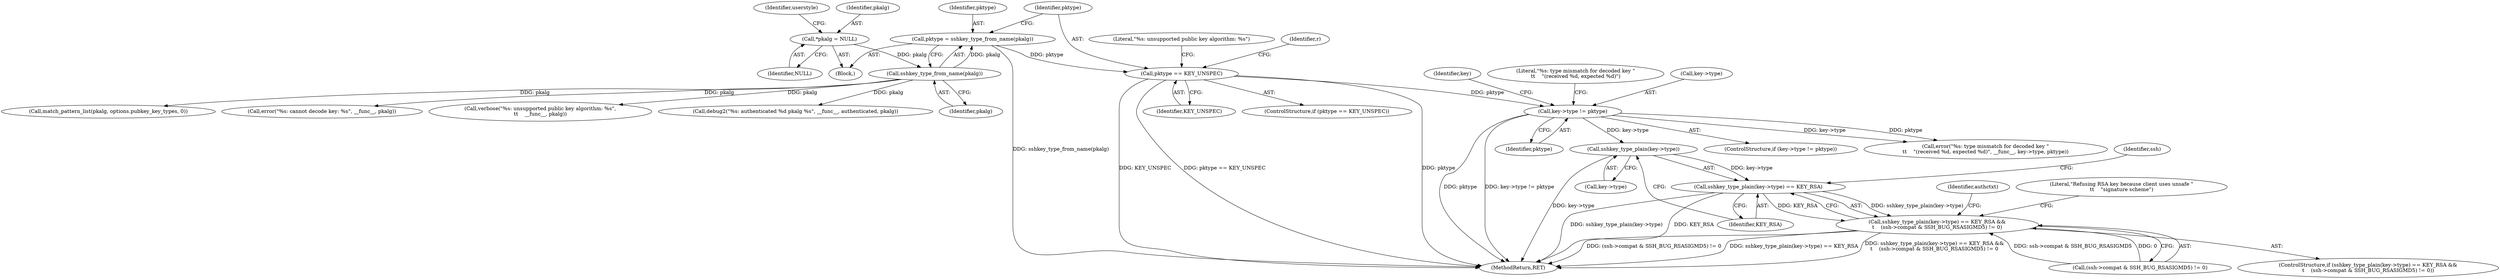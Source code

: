 digraph "0_src_779974d35b4859c07bc3cb8a12c74b43b0a7d1e0_1@pointer" {
"1000259" [label="(Call,sshkey_type_plain(key->type))"];
"1000242" [label="(Call,key->type != pktype)"];
"1000205" [label="(Call,pktype == KEY_UNSPEC)"];
"1000200" [label="(Call,pktype = sshkey_type_from_name(pkalg))"];
"1000202" [label="(Call,sshkey_type_from_name(pkalg))"];
"1000129" [label="(Call,*pkalg = NULL)"];
"1000258" [label="(Call,sshkey_type_plain(key->type) == KEY_RSA)"];
"1000257" [label="(Call,sshkey_type_plain(key->type) == KEY_RSA &&\n\t    (ssh->compat & SSH_BUG_RSASIGMD5) != 0)"];
"1000241" [label="(ControlStructure,if (key->type != pktype))"];
"1000206" [label="(Identifier,pktype)"];
"1000204" [label="(ControlStructure,if (pktype == KEY_UNSPEC))"];
"1000236" [label="(Call,error(\"%s: cannot decode key: %s\", __func__, pkalg))"];
"1000277" [label="(Identifier,authctxt)"];
"1000107" [label="(Block,)"];
"1000201" [label="(Identifier,pktype)"];
"1000130" [label="(Identifier,pkalg)"];
"1000248" [label="(Call,error(\"%s: type mismatch for decoded key \"\n\t\t    \"(received %d, expected %d)\", __func__, key->type, pktype))"];
"1000202" [label="(Call,sshkey_type_from_name(pkalg))"];
"1000702" [label="(MethodReturn,RET)"];
"1000242" [label="(Call,key->type != pktype)"];
"1000129" [label="(Call,*pkalg = NULL)"];
"1000259" [label="(Call,sshkey_type_plain(key->type))"];
"1000131" [label="(Identifier,NULL)"];
"1000263" [label="(Identifier,KEY_RSA)"];
"1000260" [label="(Call,key->type)"];
"1000205" [label="(Call,pktype == KEY_UNSPEC)"];
"1000200" [label="(Call,pktype = sshkey_type_from_name(pkalg))"];
"1000261" [label="(Identifier,key)"];
"1000209" [label="(Call,verbose(\"%s: unsupported public key algorithm: %s\",\n\t\t    __func__, pkalg))"];
"1000273" [label="(Literal,\"Refusing RSA key because client uses unsafe \"\n\t\t    \"signature scheme\")"];
"1000679" [label="(Call,debug2(\"%s: authenticated %d pkalg %s\", __func__, authenticated, pkalg))"];
"1000210" [label="(Literal,\"%s: unsupported public key algorithm: %s\")"];
"1000249" [label="(Literal,\"%s: type mismatch for decoded key \"\n\t\t    \"(received %d, expected %d)\")"];
"1000264" [label="(Call,(ssh->compat & SSH_BUG_RSASIGMD5) != 0)"];
"1000256" [label="(ControlStructure,if (sshkey_type_plain(key->type) == KEY_RSA &&\n\t    (ssh->compat & SSH_BUG_RSASIGMD5) != 0))"];
"1000267" [label="(Identifier,ssh)"];
"1000217" [label="(Identifier,r)"];
"1000203" [label="(Identifier,pkalg)"];
"1000246" [label="(Identifier,pktype)"];
"1000243" [label="(Call,key->type)"];
"1000257" [label="(Call,sshkey_type_plain(key->type) == KEY_RSA &&\n\t    (ssh->compat & SSH_BUG_RSASIGMD5) != 0)"];
"1000287" [label="(Call,match_pattern_list(pkalg, options.pubkey_key_types, 0))"];
"1000207" [label="(Identifier,KEY_UNSPEC)"];
"1000258" [label="(Call,sshkey_type_plain(key->type) == KEY_RSA)"];
"1000134" [label="(Identifier,userstyle)"];
"1000259" -> "1000258"  [label="AST: "];
"1000259" -> "1000260"  [label="CFG: "];
"1000260" -> "1000259"  [label="AST: "];
"1000263" -> "1000259"  [label="CFG: "];
"1000259" -> "1000702"  [label="DDG: key->type"];
"1000259" -> "1000258"  [label="DDG: key->type"];
"1000242" -> "1000259"  [label="DDG: key->type"];
"1000242" -> "1000241"  [label="AST: "];
"1000242" -> "1000246"  [label="CFG: "];
"1000243" -> "1000242"  [label="AST: "];
"1000246" -> "1000242"  [label="AST: "];
"1000249" -> "1000242"  [label="CFG: "];
"1000261" -> "1000242"  [label="CFG: "];
"1000242" -> "1000702"  [label="DDG: key->type != pktype"];
"1000242" -> "1000702"  [label="DDG: pktype"];
"1000205" -> "1000242"  [label="DDG: pktype"];
"1000242" -> "1000248"  [label="DDG: key->type"];
"1000242" -> "1000248"  [label="DDG: pktype"];
"1000205" -> "1000204"  [label="AST: "];
"1000205" -> "1000207"  [label="CFG: "];
"1000206" -> "1000205"  [label="AST: "];
"1000207" -> "1000205"  [label="AST: "];
"1000210" -> "1000205"  [label="CFG: "];
"1000217" -> "1000205"  [label="CFG: "];
"1000205" -> "1000702"  [label="DDG: pktype"];
"1000205" -> "1000702"  [label="DDG: KEY_UNSPEC"];
"1000205" -> "1000702"  [label="DDG: pktype == KEY_UNSPEC"];
"1000200" -> "1000205"  [label="DDG: pktype"];
"1000200" -> "1000107"  [label="AST: "];
"1000200" -> "1000202"  [label="CFG: "];
"1000201" -> "1000200"  [label="AST: "];
"1000202" -> "1000200"  [label="AST: "];
"1000206" -> "1000200"  [label="CFG: "];
"1000200" -> "1000702"  [label="DDG: sshkey_type_from_name(pkalg)"];
"1000202" -> "1000200"  [label="DDG: pkalg"];
"1000202" -> "1000203"  [label="CFG: "];
"1000203" -> "1000202"  [label="AST: "];
"1000129" -> "1000202"  [label="DDG: pkalg"];
"1000202" -> "1000209"  [label="DDG: pkalg"];
"1000202" -> "1000236"  [label="DDG: pkalg"];
"1000202" -> "1000287"  [label="DDG: pkalg"];
"1000202" -> "1000679"  [label="DDG: pkalg"];
"1000129" -> "1000107"  [label="AST: "];
"1000129" -> "1000131"  [label="CFG: "];
"1000130" -> "1000129"  [label="AST: "];
"1000131" -> "1000129"  [label="AST: "];
"1000134" -> "1000129"  [label="CFG: "];
"1000258" -> "1000257"  [label="AST: "];
"1000258" -> "1000263"  [label="CFG: "];
"1000263" -> "1000258"  [label="AST: "];
"1000267" -> "1000258"  [label="CFG: "];
"1000257" -> "1000258"  [label="CFG: "];
"1000258" -> "1000702"  [label="DDG: sshkey_type_plain(key->type)"];
"1000258" -> "1000702"  [label="DDG: KEY_RSA"];
"1000258" -> "1000257"  [label="DDG: sshkey_type_plain(key->type)"];
"1000258" -> "1000257"  [label="DDG: KEY_RSA"];
"1000257" -> "1000256"  [label="AST: "];
"1000257" -> "1000264"  [label="CFG: "];
"1000264" -> "1000257"  [label="AST: "];
"1000273" -> "1000257"  [label="CFG: "];
"1000277" -> "1000257"  [label="CFG: "];
"1000257" -> "1000702"  [label="DDG: (ssh->compat & SSH_BUG_RSASIGMD5) != 0"];
"1000257" -> "1000702"  [label="DDG: sshkey_type_plain(key->type) == KEY_RSA"];
"1000257" -> "1000702"  [label="DDG: sshkey_type_plain(key->type) == KEY_RSA &&\n\t    (ssh->compat & SSH_BUG_RSASIGMD5) != 0"];
"1000264" -> "1000257"  [label="DDG: ssh->compat & SSH_BUG_RSASIGMD5"];
"1000264" -> "1000257"  [label="DDG: 0"];
}
